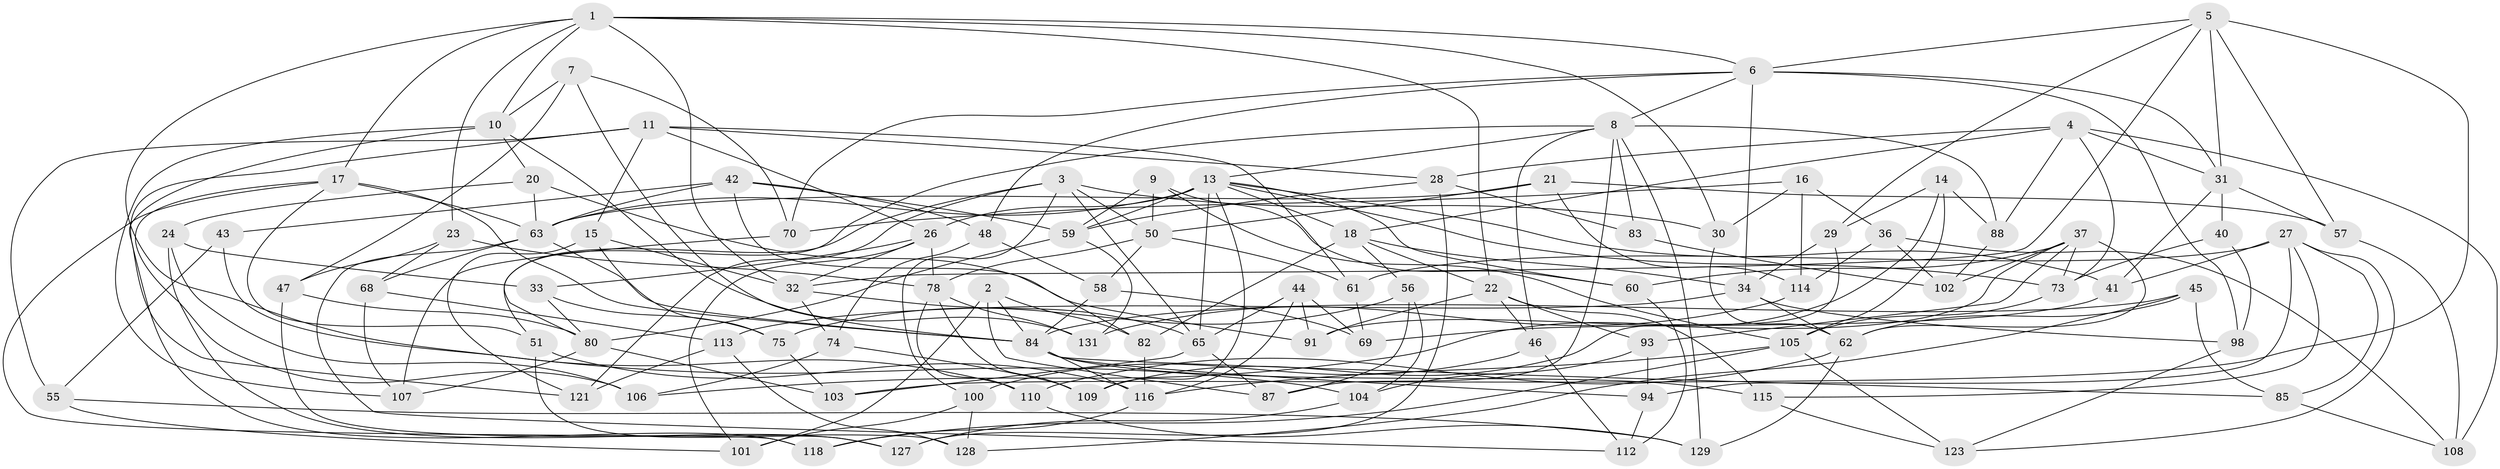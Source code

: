 // original degree distribution, {4: 1.0}
// Generated by graph-tools (version 1.1) at 2025/20/03/04/25 18:20:57]
// undirected, 95 vertices, 226 edges
graph export_dot {
graph [start="1"]
  node [color=gray90,style=filled];
  1 [super="+53"];
  2;
  3 [super="+79+54"];
  4 [super="+92"];
  5 [super="+77"];
  6 [super="+49"];
  7;
  8 [super="+39+38"];
  9;
  10 [super="+12"];
  11 [super="+136"];
  13 [super="+99+86+25"];
  14;
  15;
  16;
  17 [super="+19"];
  18 [super="+64"];
  20;
  21;
  22 [super="+120"];
  23;
  24;
  26 [super="+122"];
  27 [super="+76"];
  28 [super="+35"];
  29;
  30;
  31 [super="+126"];
  32 [super="+52"];
  33;
  34 [super="+67"];
  36;
  37 [super="+72"];
  40;
  41;
  42 [super="+117"];
  43;
  44;
  45;
  46;
  47;
  48;
  50 [super="+71"];
  51;
  55;
  56;
  57;
  58;
  59 [super="+66"];
  60;
  61;
  62 [super="+81"];
  63 [super="+95"];
  65 [super="+90"];
  68;
  69;
  70;
  73 [super="+111"];
  74;
  75;
  78 [super="+124"];
  80 [super="+125"];
  82;
  83;
  84 [super="+96+132"];
  85;
  87;
  88;
  91;
  93;
  94;
  98;
  100;
  101;
  102;
  103;
  104;
  105 [super="+119"];
  106;
  107;
  108;
  109;
  110;
  112;
  113;
  114;
  115;
  116 [super="+134"];
  118;
  121;
  123;
  127;
  128;
  129;
  131;
  1 -- 23;
  1 -- 30;
  1 -- 32;
  1 -- 17;
  1 -- 6;
  1 -- 22;
  1 -- 104;
  1 -- 10;
  2 -- 82;
  2 -- 87;
  2 -- 101;
  2 -- 84;
  3 -- 30;
  3 -- 51;
  3 -- 100;
  3 -- 65;
  3 -- 121;
  3 -- 50;
  4 -- 108;
  4 -- 88;
  4 -- 28;
  4 -- 31;
  4 -- 73;
  4 -- 18;
  5 -- 29;
  5 -- 103;
  5 -- 57;
  5 -- 31;
  5 -- 32;
  5 -- 6;
  6 -- 98;
  6 -- 70;
  6 -- 48;
  6 -- 34;
  6 -- 31;
  6 -- 8;
  7 -- 47;
  7 -- 84;
  7 -- 70;
  7 -- 10;
  8 -- 88;
  8 -- 129;
  8 -- 83;
  8 -- 13;
  8 -- 87;
  8 -- 46;
  8 -- 80;
  9 -- 59;
  9 -- 50;
  9 -- 105;
  9 -- 60;
  10 -- 20;
  10 -- 107;
  10 -- 121;
  10 -- 131;
  11 -- 55;
  11 -- 15;
  11 -- 61;
  11 -- 118;
  11 -- 26;
  11 -- 28;
  13 -- 60;
  13 -- 18;
  13 -- 63;
  13 -- 41;
  13 -- 65;
  13 -- 26;
  13 -- 109;
  13 -- 73;
  13 -- 59;
  14 -- 106;
  14 -- 29;
  14 -- 88;
  14 -- 105;
  15 -- 75;
  15 -- 32;
  15 -- 121;
  16 -- 36;
  16 -- 70;
  16 -- 30;
  16 -- 114;
  17 -- 51;
  17 -- 63;
  17 -- 84;
  17 -- 106;
  17 -- 118;
  18 -- 82;
  18 -- 34;
  18 -- 56;
  18 -- 22;
  20 -- 91;
  20 -- 24;
  20 -- 63;
  21 -- 57;
  21 -- 114;
  21 -- 63;
  21 -- 50;
  22 -- 91;
  22 -- 115;
  22 -- 93;
  22 -- 46;
  23 -- 68;
  23 -- 47;
  23 -- 78;
  24 -- 106;
  24 -- 33;
  24 -- 127;
  26 -- 32;
  26 -- 33;
  26 -- 101;
  26 -- 78;
  27 -- 41;
  27 -- 61;
  27 -- 94;
  27 -- 123;
  27 -- 115;
  27 -- 85;
  28 -- 59;
  28 -- 83 [weight=2];
  28 -- 127;
  29 -- 34;
  29 -- 109;
  30 -- 62;
  31 -- 41;
  31 -- 57;
  31 -- 40;
  32 -- 65;
  32 -- 74;
  33 -- 75;
  33 -- 80;
  34 -- 113;
  34 -- 62;
  34 -- 98;
  36 -- 108;
  36 -- 102;
  36 -- 114;
  37 -- 73;
  37 -- 93;
  37 -- 102;
  37 -- 91;
  37 -- 60;
  37 -- 62;
  40 -- 73 [weight=2];
  40 -- 98;
  41 -- 69;
  42 -- 82;
  42 -- 43 [weight=2];
  42 -- 63;
  42 -- 48;
  42 -- 59;
  43 -- 110;
  43 -- 55;
  44 -- 69;
  44 -- 116;
  44 -- 91;
  44 -- 65;
  45 -- 62;
  45 -- 128;
  45 -- 85;
  45 -- 84;
  46 -- 100;
  46 -- 112;
  47 -- 128;
  47 -- 80;
  48 -- 74;
  48 -- 58;
  50 -- 61;
  50 -- 58;
  50 -- 78;
  51 -- 116;
  51 -- 127;
  55 -- 129;
  55 -- 101;
  56 -- 104;
  56 -- 87;
  56 -- 75;
  57 -- 108;
  58 -- 69;
  58 -- 84;
  59 -- 80;
  59 -- 131;
  60 -- 112;
  61 -- 69;
  62 -- 110;
  62 -- 129;
  63 -- 84;
  63 -- 112;
  63 -- 68;
  65 -- 87;
  65 -- 103;
  68 -- 107;
  68 -- 113;
  70 -- 107;
  73 -- 105;
  74 -- 106;
  74 -- 109;
  75 -- 103;
  78 -- 110;
  78 -- 131;
  78 -- 109;
  80 -- 103;
  80 -- 107;
  82 -- 116;
  83 -- 102;
  84 -- 115;
  84 -- 85;
  84 -- 116;
  84 -- 94;
  85 -- 108;
  88 -- 102;
  93 -- 94;
  93 -- 104;
  94 -- 112;
  98 -- 123;
  100 -- 128;
  100 -- 101;
  104 -- 127;
  105 -- 116;
  105 -- 118;
  105 -- 123;
  110 -- 129;
  113 -- 121;
  113 -- 128;
  114 -- 131;
  115 -- 123;
  116 -- 118;
}

